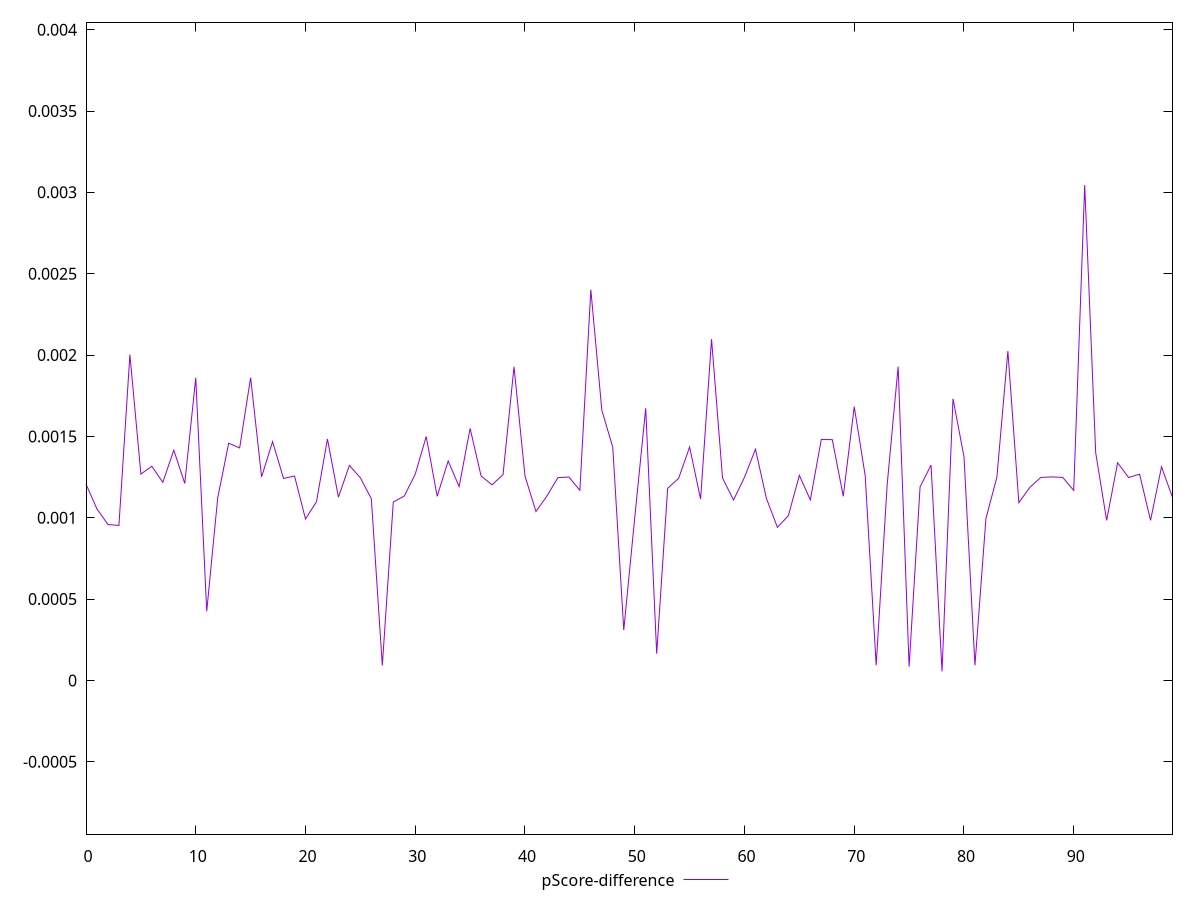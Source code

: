 reset

$pScoreDifference <<EOF
0 0.0012068621443892067
1 0.0010539888445427747
2 0.0009585187995660438
3 0.0009528701493946024
4 0.0020024932628002843
5 0.0012684633189404826
6 0.0013164905975397434
7 0.0012175943235149256
8 0.00141573782501081
9 0.0012109417630762342
10 0.0018600114716827432
11 0.0004249927816351029
12 0.0011216533789296101
13 0.0014582333929648583
14 0.0014293595548557358
15 0.001861012881710311
16 0.0012513704918628021
17 0.0014678490046902137
18 0.0012416434480346794
19 0.0012568426654989695
20 0.00099258005453845
21 0.001098196955314823
22 0.0014840608887819462
23 0.0011265693649989972
24 0.0013216710650435504
25 0.0012457500716596681
26 0.0011163886920987909
27 0.00009224921515127438
28 0.0010967112955290736
29 0.0011335368213263308
30 0.0012678258952037447
31 0.0014992960439356717
32 0.0011319261288938454
33 0.001349433520002441
34 0.0011917274689994817
35 0.0015492250906708471
36 0.0012568337895372261
37 0.0012023508863376886
38 0.0012653942609703872
39 0.0019278382134359506
40 0.001255908239695569
41 0.0010385633331057575
42 0.0011337650107677844
43 0.0012467462392914963
44 0.0012504685872924415
45 0.001168518643647587
46 0.0024016963511182543
47 0.0016617769754593281
48 0.0014323407688662804
49 0.00031008689037848036
50 0.0010002103135973717
51 0.0016733154398343442
52 0.00016485097115914726
53 0.0011809925846285596
54 0.0012422669100856654
55 0.0014350430665215907
56 0.0011146225045024494
57 0.0020972508881825225
58 0.0012442423243673728
59 0.001109204687285592
60 0.0012489090313062001
61 0.0014213022131170927
62 0.0011189224875021164
63 0.0009412942030571081
64 0.0010129258543700725
65 0.0012608513481776606
66 0.0011097345197803032
67 0.001480993039585432
68 0.001480240905734287
69 0.001132253451607168
70 0.0016826757292908723
71 0.0012585003266336603
72 0.00009313246007736087
73 0.0012028089725635849
74 0.0019290770354583042
75 0.00008481086649730907
76 0.0011897134541170584
77 0.0013240175432078227
78 0.0000555462534463369
79 0.0017313362300350188
80 0.001375926122326565
81 0.00009323994058085816
82 0.0009950647340853935
83 0.0012498083885594813
84 0.002024571966999178
85 0.0010929241988980043
86 0.001187001812477273
87 0.0012480196137774069
88 0.0012511361184915915
89 0.0012481128398875163
90 0.0011683951007676052
91 0.0030453269598138266
92 0.001400875241949484
93 0.0009839969578179786
94 0.0013379149302782944
95 0.0012473848458272596
96 0.0012678504054245976
97 0.0009841775824800947
98 0.0013130540639544885
99 0.001125760878979809
EOF

set key outside below
set xrange [0:99]
set yrange [-0.0009444537465536631:0.004045326959813827]
set trange [-0.0009444537465536631:0.004045326959813827]
set terminal svg size 640, 500 enhanced background rgb 'white'
set output "reports/report_00030_2021-02-24T20-42-31.540Z/largest-contentful-paint/samples/astro/pScore-difference/values.svg"

plot $pScoreDifference title "pScore-difference" with line

reset
